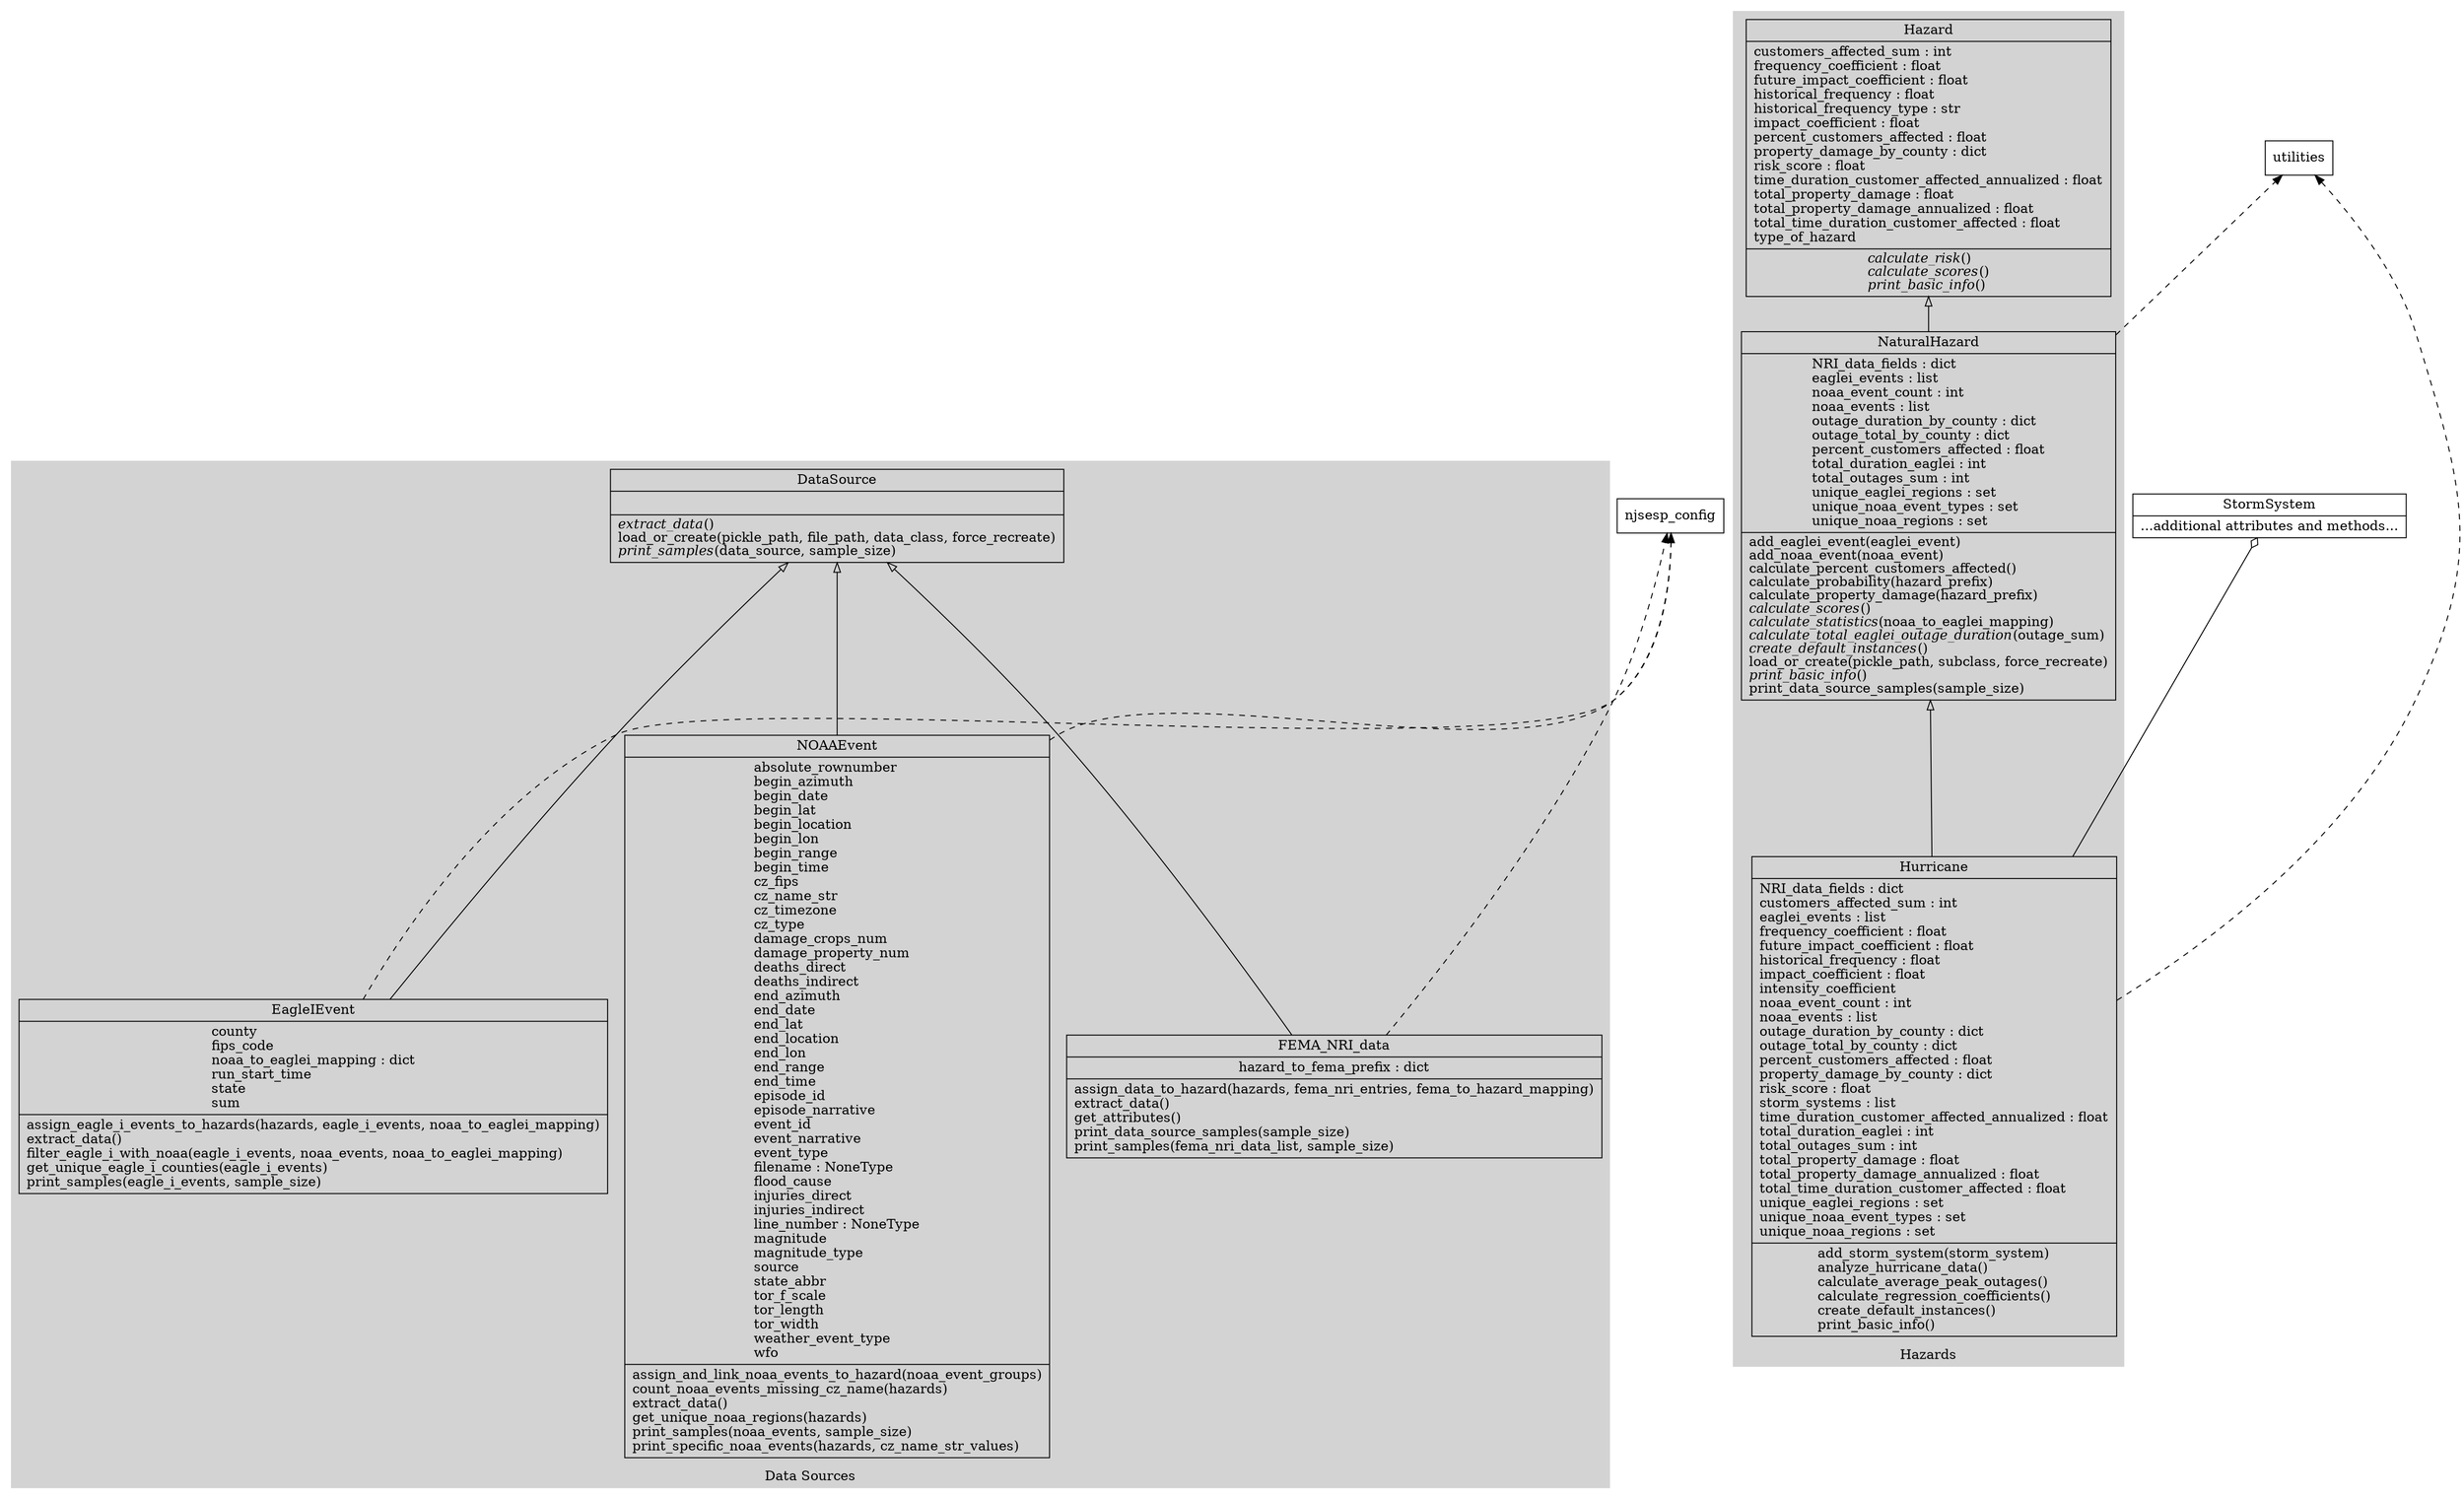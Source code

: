 digraph "classes_MyProject" {
    rankdir=BT;
    charset="utf-8";

    // Subgraph for Data Sources
    subgraph cluster_DataSources {
        label="Data Sources";
        style=filled;
        color=lightgrey;

        "NJ_SESP_Data_Analysis_Program.DataSource.DataSource" [shape="record", style="solid", label=<{DataSource|<br ALIGN="LEFT"/>|<I>extract_data</I>()<br ALIGN="LEFT"/>load_or_create(pickle_path, file_path, data_class, force_recreate)<br ALIGN="LEFT"/><I>print_samples</I>(data_source, sample_size)<br ALIGN="LEFT"/>}>, shape="record", style="solid"];
        "NJ_SESP_Data_Analysis_Program.NOAAEvent.NOAAEvent" [shape="record", style="solid", label=<{NOAAEvent|absolute_rownumber<br ALIGN="LEFT"/>begin_azimuth<br ALIGN="LEFT"/>begin_date<br ALIGN="LEFT"/>begin_lat<br ALIGN="LEFT"/>begin_location<br ALIGN="LEFT"/>begin_lon<br ALIGN="LEFT"/>begin_range<br ALIGN="LEFT"/>begin_time<br ALIGN="LEFT"/>cz_fips<br ALIGN="LEFT"/>cz_name_str<br ALIGN="LEFT"/>cz_timezone<br ALIGN="LEFT"/>cz_type<br ALIGN="LEFT"/>damage_crops_num<br ALIGN="LEFT"/>damage_property_num<br ALIGN="LEFT"/>deaths_direct<br ALIGN="LEFT"/>deaths_indirect<br ALIGN="LEFT"/>end_azimuth<br ALIGN="LEFT"/>end_date<br ALIGN="LEFT"/>end_lat<br ALIGN="LEFT"/>end_location<br ALIGN="LEFT"/>end_lon<br ALIGN="LEFT"/>end_range<br ALIGN="LEFT"/>end_time<br ALIGN="LEFT"/>episode_id<br ALIGN="LEFT"/>episode_narrative<br ALIGN="LEFT"/>event_id<br ALIGN="LEFT"/>event_narrative<br ALIGN="LEFT"/>event_type<br ALIGN="LEFT"/>filename : NoneType<br ALIGN="LEFT"/>flood_cause<br ALIGN="LEFT"/>injuries_direct<br ALIGN="LEFT"/>injuries_indirect<br ALIGN="LEFT"/>line_number : NoneType<br ALIGN="LEFT"/>magnitude<br ALIGN="LEFT"/>magnitude_type<br ALIGN="LEFT"/>source<br ALIGN="LEFT"/>state_abbr<br ALIGN="LEFT"/>tor_f_scale<br ALIGN="LEFT"/>tor_length<br ALIGN="LEFT"/>tor_width<br ALIGN="LEFT"/>weather_event_type<br ALIGN="LEFT"/>wfo<br ALIGN="LEFT"/>|assign_and_link_noaa_events_to_hazard(noaa_event_groups)<br ALIGN="LEFT"/>count_noaa_events_missing_cz_name(hazards)<br ALIGN="LEFT"/>extract_data()<br ALIGN="LEFT"/>get_unique_noaa_regions(hazards)<br ALIGN="LEFT"/>print_samples(noaa_events, sample_size)<br ALIGN="LEFT"/>print_specific_noaa_events(hazards, cz_name_str_values)<br ALIGN="LEFT"/>}>, shape="record", style="solid"];
        "NJ_SESP_Data_Analysis_Program.EagleIEvent.EagleIEvent" [shape="record", style="solid", label=<{EagleIEvent|county<br ALIGN="LEFT"/>fips_code<br ALIGN="LEFT"/>noaa_to_eaglei_mapping : dict<br ALIGN="LEFT"/>run_start_time<br ALIGN="LEFT"/>state<br ALIGN="LEFT"/>sum<br ALIGN="LEFT"/>|assign_eagle_i_events_to_hazards(hazards, eagle_i_events, noaa_to_eaglei_mapping)<br ALIGN="LEFT"/>extract_data()<br ALIGN="LEFT"/>filter_eagle_i_with_noaa(eagle_i_events, noaa_events, noaa_to_eaglei_mapping)<br ALIGN="LEFT"/>get_unique_eagle_i_counties(eagle_i_events)<br ALIGN="LEFT"/>print_samples(eagle_i_events, sample_size)<br ALIGN="LEFT"/>}>, shape="record", style="solid"];
        "NJ_SESP_Data_Analysis_Program.FEMA_NRI_data.FEMA_NRI_data" [shape="record", style="solid", label=<{FEMA_NRI_data|hazard_to_fema_prefix : dict<br ALIGN="LEFT"/>|assign_data_to_hazard(hazards, fema_nri_entries, fema_to_hazard_mapping)<br ALIGN="LEFT"/>extract_data()<br ALIGN="LEFT"/>get_attributes()<br ALIGN="LEFT"/>print_data_source_samples(sample_size)<br ALIGN="LEFT"/>print_samples(fema_nri_data_list, sample_size)<br ALIGN="LEFT"/>}>, shape="record", style="solid"];
    }

    // Subgraph for Hazards
    subgraph cluster_Hazards {
        label="Hazards";
        style=filled;
        color=lightgrey;

        "NJ_SESP_Data_Analysis_Program.hazard.Hazard" [shape="record", style="italic", label=<{Hazard|customers_affected_sum : int<br ALIGN="LEFT"/>frequency_coefficient : float<br ALIGN="LEFT"/>future_impact_coefficient : float<br ALIGN="LEFT"/>historical_frequency : float<br ALIGN="LEFT"/>historical_frequency_type : str<br ALIGN="LEFT"/>impact_coefficient : float<br ALIGN="LEFT"/>percent_customers_affected : float<br ALIGN="LEFT"/>property_damage_by_county : dict<br ALIGN="LEFT"/>risk_score : float<br ALIGN="LEFT"/>time_duration_customer_affected_annualized : float<br ALIGN="LEFT"/>total_property_damage : float<br ALIGN="LEFT"/>total_property_damage_annualized : float<br ALIGN="LEFT"/>total_time_duration_customer_affected : float<br ALIGN="LEFT"/>type_of_hazard<br ALIGN="LEFT"/>|<I>calculate_risk</I>()<br ALIGN="LEFT"/><I>calculate_scores</I>()<br ALIGN="LEFT"/><I>print_basic_info</I>()<br ALIGN="LEFT"/>}>, shape="record", style="solid"];
        "NJ_SESP_Data_Analysis_Program.natural_hazard.NaturalHazard" [shape="record", style="solid", label=<{NaturalHazard|NRI_data_fields : dict<br ALIGN="LEFT"/>eaglei_events : list<br ALIGN="LEFT"/>noaa_event_count : int<br ALIGN="LEFT"/>noaa_events : list<br ALIGN="LEFT"/>outage_duration_by_county : dict<br ALIGN="LEFT"/>outage_total_by_county : dict<br ALIGN="LEFT"/>percent_customers_affected : float<br ALIGN="LEFT"/>total_duration_eaglei : int<br ALIGN="LEFT"/>total_outages_sum : int<br ALIGN="LEFT"/>unique_eaglei_regions : set<br ALIGN="LEFT"/>unique_noaa_event_types : set<br ALIGN="LEFT"/>unique_noaa_regions : set<br ALIGN="LEFT"/>|add_eaglei_event(eaglei_event)<br ALIGN="LEFT"/>add_noaa_event(noaa_event)<br ALIGN="LEFT"/>calculate_percent_customers_affected()<br ALIGN="LEFT"/>calculate_probability(hazard_prefix)<br ALIGN="LEFT"/>calculate_property_damage(hazard_prefix)<br ALIGN="LEFT"/><I>calculate_scores</I>()<br ALIGN="LEFT"/><I>calculate_statistics</I>(noaa_to_eaglei_mapping)<br ALIGN="LEFT"/><I>calculate_total_eaglei_outage_duration</I>(outage_sum)<br ALIGN="LEFT"/><I>create_default_instances</I>()<br ALIGN="LEFT"/>load_or_create(pickle_path, subclass, force_recreate)<br ALIGN="LEFT"/><I>print_basic_info</I>()<br ALIGN="LEFT"/>print_data_source_samples(sample_size)<br ALIGN="LEFT"/>}>, shape="record", style="solid"];
        "NJ_SESP_Data_Analysis_Program.hurricanes.Hurricane" [shape="record", style="solid", label=<{Hurricane|NRI_data_fields : dict<br ALIGN="LEFT"/>customers_affected_sum : int<br ALIGN="LEFT"/>eaglei_events : list<br ALIGN="LEFT"/>frequency_coefficient : float<br ALIGN="LEFT"/>future_impact_coefficient : float<br ALIGN="LEFT"/>historical_frequency : float<br ALIGN="LEFT"/>impact_coefficient : float<br ALIGN="LEFT"/>intensity_coefficient<br ALIGN="LEFT"/>noaa_event_count : int<br ALIGN="LEFT"/>noaa_events : list<br ALIGN="LEFT"/>outage_duration_by_county : dict<br ALIGN="LEFT"/>outage_total_by_county : dict<br ALIGN="LEFT"/>percent_customers_affected : float<br ALIGN="LEFT"/>property_damage_by_county : dict<br ALIGN="LEFT"/>risk_score : float<br ALIGN="LEFT"/>storm_systems : list<br ALIGN="LEFT"/>time_duration_customer_affected_annualized : float<br ALIGN="LEFT"/>total_duration_eaglei : int<br ALIGN="LEFT"/>total_outages_sum : int<br ALIGN="LEFT"/>total_property_damage : float<br ALIGN="LEFT"/>total_property_damage_annualized : float<br ALIGN="LEFT"/>total_time_duration_customer_affected : float<br ALIGN="LEFT"/>unique_eaglei_regions : set<br ALIGN="LEFT"/>unique_noaa_event_types : set<br ALIGN="LEFT"/>unique_noaa_regions : set<br ALIGN="LEFT"/>|add_storm_system(storm_system)<br ALIGN="LEFT"/>analyze_hurricane_data()<br ALIGN="LEFT"/>calculate_average_peak_outages()<br ALIGN="LEFT"/>calculate_regression_coefficients()<br ALIGN="LEFT"/>create_default_instances()<br ALIGN="LEFT"/>print_basic_info()<br ALIGN="LEFT"/>}>, shape="record", style="solid"];
    }

    // Other Classes
    "NJ_SESP_Data_Analysis_Program.storm_system.StormSystem" [shape="record", style="solid", label=<{StormSystem|...additional attributes and methods...}>];
    "NJ_SESP_Data_Analysis_Program.utilities" [shape="box", label="utilities"];
    "NJ_SESP_Data_Analysis_Program.njsesp_config" [shape="box", label="njsesp_config"];

    // Inheritance
    "NJ_SESP_Data_Analysis_Program.NOAAEvent.NOAAEvent" -> "NJ_SESP_Data_Analysis_Program.DataSource.DataSource" [arrowhead="empty"];
    "NJ_SESP_Data_Analysis_Program.EagleIEvent.EagleIEvent" -> "NJ_SESP_Data_Analysis_Program.DataSource.DataSource" [arrowhead="empty"];
    "NJ_SESP_Data_Analysis_Program.FEMA_NRI_data.FEMA_NRI_data" -> "NJ_SESP_Data_Analysis_Program.DataSource.DataSource" [arrowhead="empty"];
    "NJ_SESP_Data_Analysis_Program.natural_hazard.NaturalHazard" -> "NJ_SESP_Data_Analysis_Program.hazard.Hazard" [arrowhead="empty"];
    "NJ_SESP_Data_Analysis_Program.hurricanes.Hurricane" -> "NJ_SESP_Data_Analysis_Program.natural_hazard.NaturalHazard" [arrowhead="empty"];

    // Composition
    "NJ_SESP_Data_Analysis_Program.hurricanes.Hurricane" -> "NJ_SESP_Data_Analysis_Program.storm_system.StormSystem" [arrowhead="odiamond", style="solid"];

    // Associations and Dependencies
    // Represent dependencies and associations with dashed lines
    // Example:
    "NJ_SESP_Data_Analysis_Program.hurricanes.Hurricane" -> "NJ_SESP_Data_Analysis_Program.utilities" [style="dashed"];
    "NJ_SESP_Data_Analysis_Program.natural_hazard.NaturalHazard" -> "NJ_SESP_Data_Analysis_Program.utilities" [style="dashed"];
    "NJ_SESP_Data_Analysis_Program.NOAAEvent.NOAAEvent" -> "NJ_SESP_Data_Analysis_Program.njsesp_config" [style="dashed"];
    "NJ_SESP_Data_Analysis_Program.EagleIEvent.EagleIEvent" -> "NJ_SESP_Data_Analysis_Program.njsesp_config" [style="dashed"];
    "NJ_SESP_Data_Analysis_Program.FEMA_NRI_data.FEMA_NRI_data" -> "NJ_SESP_Data_Analysis_Program.njsesp_config" [style="dashed"];
}
